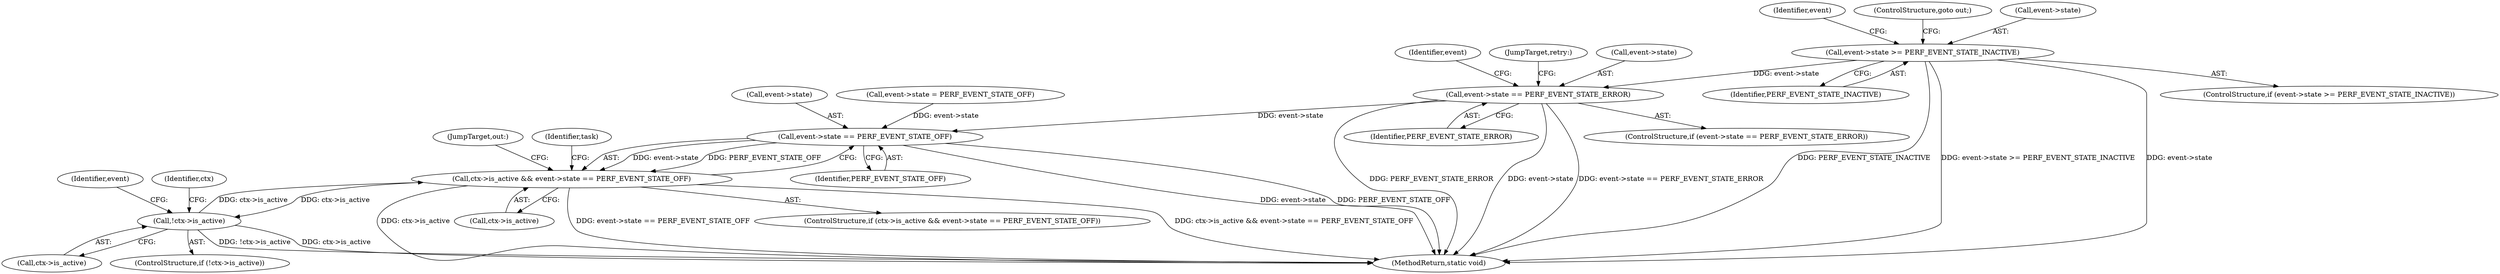 digraph "0_linux_f63a8daa5812afef4f06c962351687e1ff9ccb2b_1@pointer" {
"1000143" [label="(Call,event->state == PERF_EVENT_STATE_ERROR)"];
"1000136" [label="(Call,event->state >= PERF_EVENT_STATE_INACTIVE)"];
"1000185" [label="(Call,event->state == PERF_EVENT_STATE_OFF)"];
"1000181" [label="(Call,ctx->is_active && event->state == PERF_EVENT_STATE_OFF)"];
"1000155" [label="(Call,!ctx->is_active)"];
"1000189" [label="(Identifier,PERF_EVENT_STATE_OFF)"];
"1000142" [label="(ControlStructure,if (event->state == PERF_EVENT_STATE_ERROR))"];
"1000145" [label="(Identifier,event)"];
"1000182" [label="(Call,ctx->is_active)"];
"1000197" [label="(JumpTarget,out:)"];
"1000136" [label="(Call,event->state >= PERF_EVENT_STATE_INACTIVE)"];
"1000144" [label="(Call,event->state)"];
"1000180" [label="(ControlStructure,if (ctx->is_active && event->state == PERF_EVENT_STATE_OFF))"];
"1000166" [label="(Identifier,ctx)"];
"1000141" [label="(ControlStructure,goto out;)"];
"1000135" [label="(ControlStructure,if (event->state >= PERF_EVENT_STATE_INACTIVE))"];
"1000186" [label="(Call,event->state)"];
"1000147" [label="(Identifier,PERF_EVENT_STATE_ERROR)"];
"1000137" [label="(Call,event->state)"];
"1000156" [label="(Call,ctx->is_active)"];
"1000150" [label="(Identifier,event)"];
"1000192" [label="(Identifier,task)"];
"1000161" [label="(Identifier,event)"];
"1000185" [label="(Call,event->state == PERF_EVENT_STATE_OFF)"];
"1000181" [label="(Call,ctx->is_active && event->state == PERF_EVENT_STATE_OFF)"];
"1000203" [label="(MethodReturn,static void)"];
"1000148" [label="(Call,event->state = PERF_EVENT_STATE_OFF)"];
"1000155" [label="(Call,!ctx->is_active)"];
"1000154" [label="(ControlStructure,if (!ctx->is_active))"];
"1000143" [label="(Call,event->state == PERF_EVENT_STATE_ERROR)"];
"1000153" [label="(JumpTarget,retry:)"];
"1000140" [label="(Identifier,PERF_EVENT_STATE_INACTIVE)"];
"1000143" -> "1000142"  [label="AST: "];
"1000143" -> "1000147"  [label="CFG: "];
"1000144" -> "1000143"  [label="AST: "];
"1000147" -> "1000143"  [label="AST: "];
"1000150" -> "1000143"  [label="CFG: "];
"1000153" -> "1000143"  [label="CFG: "];
"1000143" -> "1000203"  [label="DDG: event->state"];
"1000143" -> "1000203"  [label="DDG: event->state == PERF_EVENT_STATE_ERROR"];
"1000143" -> "1000203"  [label="DDG: PERF_EVENT_STATE_ERROR"];
"1000136" -> "1000143"  [label="DDG: event->state"];
"1000143" -> "1000185"  [label="DDG: event->state"];
"1000136" -> "1000135"  [label="AST: "];
"1000136" -> "1000140"  [label="CFG: "];
"1000137" -> "1000136"  [label="AST: "];
"1000140" -> "1000136"  [label="AST: "];
"1000141" -> "1000136"  [label="CFG: "];
"1000145" -> "1000136"  [label="CFG: "];
"1000136" -> "1000203"  [label="DDG: PERF_EVENT_STATE_INACTIVE"];
"1000136" -> "1000203"  [label="DDG: event->state >= PERF_EVENT_STATE_INACTIVE"];
"1000136" -> "1000203"  [label="DDG: event->state"];
"1000185" -> "1000181"  [label="AST: "];
"1000185" -> "1000189"  [label="CFG: "];
"1000186" -> "1000185"  [label="AST: "];
"1000189" -> "1000185"  [label="AST: "];
"1000181" -> "1000185"  [label="CFG: "];
"1000185" -> "1000203"  [label="DDG: event->state"];
"1000185" -> "1000203"  [label="DDG: PERF_EVENT_STATE_OFF"];
"1000185" -> "1000181"  [label="DDG: event->state"];
"1000185" -> "1000181"  [label="DDG: PERF_EVENT_STATE_OFF"];
"1000148" -> "1000185"  [label="DDG: event->state"];
"1000181" -> "1000180"  [label="AST: "];
"1000181" -> "1000182"  [label="CFG: "];
"1000182" -> "1000181"  [label="AST: "];
"1000192" -> "1000181"  [label="CFG: "];
"1000197" -> "1000181"  [label="CFG: "];
"1000181" -> "1000203"  [label="DDG: ctx->is_active"];
"1000181" -> "1000203"  [label="DDG: event->state == PERF_EVENT_STATE_OFF"];
"1000181" -> "1000203"  [label="DDG: ctx->is_active && event->state == PERF_EVENT_STATE_OFF"];
"1000181" -> "1000155"  [label="DDG: ctx->is_active"];
"1000155" -> "1000181"  [label="DDG: ctx->is_active"];
"1000155" -> "1000154"  [label="AST: "];
"1000155" -> "1000156"  [label="CFG: "];
"1000156" -> "1000155"  [label="AST: "];
"1000161" -> "1000155"  [label="CFG: "];
"1000166" -> "1000155"  [label="CFG: "];
"1000155" -> "1000203"  [label="DDG: !ctx->is_active"];
"1000155" -> "1000203"  [label="DDG: ctx->is_active"];
}

